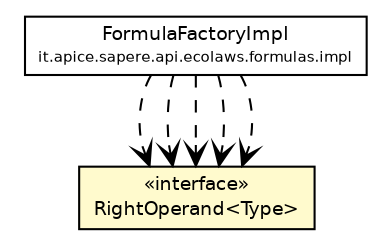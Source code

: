 #!/usr/local/bin/dot
#
# Class diagram 
# Generated by UmlGraph version 4.4 (http://www.spinellis.gr/sw/umlgraph)
#

digraph G {
	edge [fontname="Helvetica",fontsize=10,labelfontname="Helvetica",labelfontsize=10];
	node [fontname="Helvetica",fontsize=10,shape=plaintext];
	// it.apice.sapere.api.ecolaws.formulas.RightOperand<Type>
	c19398 [label=<<table border="0" cellborder="1" cellspacing="0" cellpadding="2" port="p" bgcolor="lemonChiffon" href="./RightOperand.html">
		<tr><td><table border="0" cellspacing="0" cellpadding="1">
			<tr><td> &laquo;interface&raquo; </td></tr>
			<tr><td> RightOperand&lt;Type&gt; </td></tr>
		</table></td></tr>
		</table>>, fontname="Helvetica", fontcolor="black", fontsize=9.0];
	// it.apice.sapere.api.ecolaws.formulas.impl.FormulaFactoryImpl
	c19487 [label=<<table border="0" cellborder="1" cellspacing="0" cellpadding="2" port="p" href="./impl/FormulaFactoryImpl.html">
		<tr><td><table border="0" cellspacing="0" cellpadding="1">
			<tr><td> FormulaFactoryImpl </td></tr>
			<tr><td><font point-size="7.0"> it.apice.sapere.api.ecolaws.formulas.impl </font></td></tr>
		</table></td></tr>
		</table>>, fontname="Helvetica", fontcolor="black", fontsize=9.0];
	// it.apice.sapere.api.ecolaws.formulas.impl.FormulaFactoryImpl DEPEND it.apice.sapere.api.ecolaws.formulas.RightOperand<Type>
	c19487:p -> c19398:p [taillabel="", label="", headlabel="", fontname="Helvetica", fontcolor="black", fontsize=10.0, color="black", arrowhead=open, style=dashed];
	// it.apice.sapere.api.ecolaws.formulas.impl.FormulaFactoryImpl DEPEND it.apice.sapere.api.ecolaws.formulas.RightOperand<Type>
	c19487:p -> c19398:p [taillabel="", label="", headlabel="", fontname="Helvetica", fontcolor="black", fontsize=10.0, color="black", arrowhead=open, style=dashed];
	// it.apice.sapere.api.ecolaws.formulas.impl.FormulaFactoryImpl DEPEND it.apice.sapere.api.ecolaws.formulas.RightOperand<Type>
	c19487:p -> c19398:p [taillabel="", label="", headlabel="", fontname="Helvetica", fontcolor="black", fontsize=10.0, color="black", arrowhead=open, style=dashed];
	// it.apice.sapere.api.ecolaws.formulas.impl.FormulaFactoryImpl DEPEND it.apice.sapere.api.ecolaws.formulas.RightOperand<Type>
	c19487:p -> c19398:p [taillabel="", label="", headlabel="", fontname="Helvetica", fontcolor="black", fontsize=10.0, color="black", arrowhead=open, style=dashed];
	// it.apice.sapere.api.ecolaws.formulas.impl.FormulaFactoryImpl DEPEND it.apice.sapere.api.ecolaws.formulas.RightOperand<Type>
	c19487:p -> c19398:p [taillabel="", label="", headlabel="", fontname="Helvetica", fontcolor="black", fontsize=10.0, color="black", arrowhead=open, style=dashed];
}

